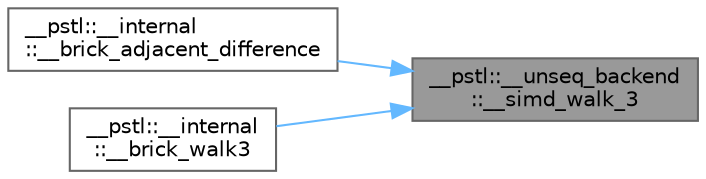 digraph "__pstl::__unseq_backend::__simd_walk_3"
{
 // LATEX_PDF_SIZE
  bgcolor="transparent";
  edge [fontname=Helvetica,fontsize=10,labelfontname=Helvetica,labelfontsize=10];
  node [fontname=Helvetica,fontsize=10,shape=box,height=0.2,width=0.4];
  rankdir="RL";
  Node1 [id="Node000001",label="__pstl::__unseq_backend\l::__simd_walk_3",height=0.2,width=0.4,color="gray40", fillcolor="grey60", style="filled", fontcolor="black",tooltip=" "];
  Node1 -> Node2 [id="edge3_Node000001_Node000002",dir="back",color="steelblue1",style="solid",tooltip=" "];
  Node2 [id="Node000002",label="__pstl::__internal\l::__brick_adjacent_difference",height=0.2,width=0.4,color="grey40", fillcolor="white", style="filled",URL="$namespace____pstl_1_1____internal.html#aa67eb80c1820e76feb9211a26b6cfec4",tooltip=" "];
  Node1 -> Node3 [id="edge4_Node000001_Node000003",dir="back",color="steelblue1",style="solid",tooltip=" "];
  Node3 [id="Node000003",label="__pstl::__internal\l::__brick_walk3",height=0.2,width=0.4,color="grey40", fillcolor="white", style="filled",URL="$namespace____pstl_1_1____internal.html#acae311291914182fd1ce298c044639f4",tooltip=" "];
}
